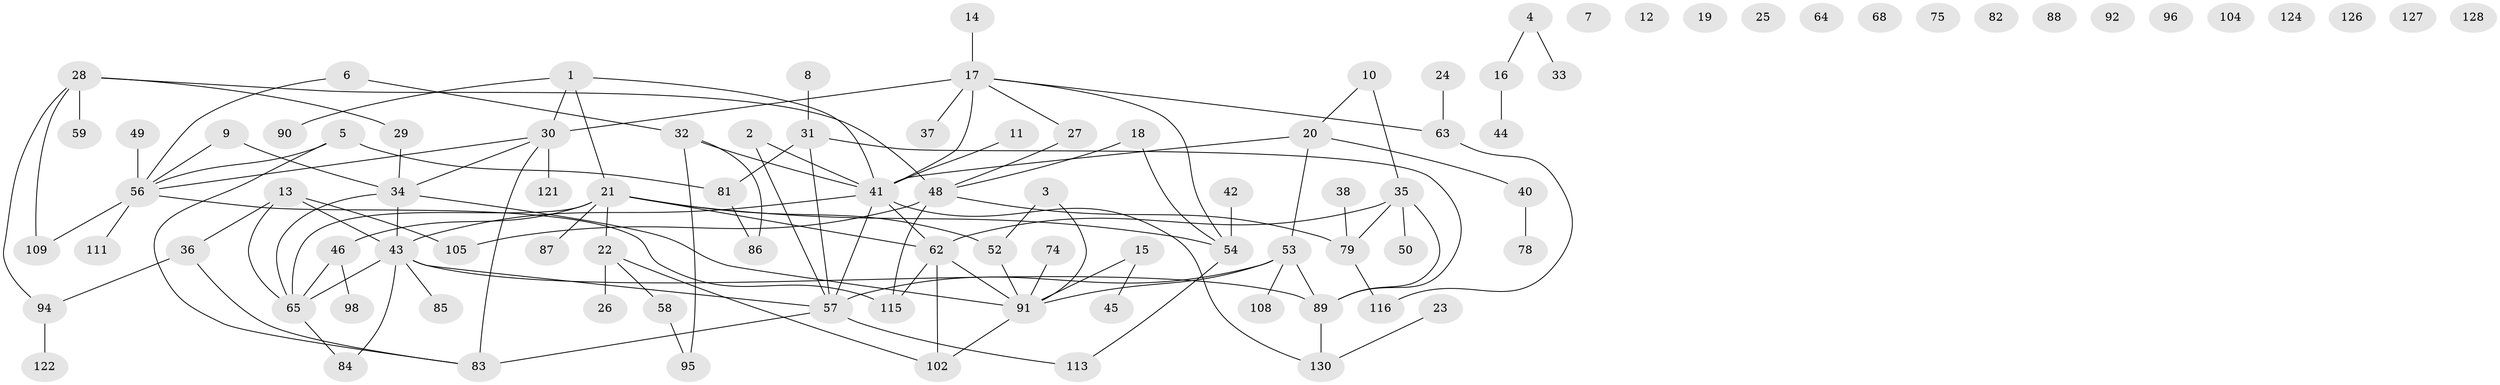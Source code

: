 // original degree distribution, {5: 0.08396946564885496, 2: 0.25190839694656486, 0: 0.11450381679389313, 1: 0.25190839694656486, 4: 0.09923664122137404, 8: 0.022900763358778626, 3: 0.1450381679389313, 6: 0.022900763358778626, 7: 0.007633587786259542}
// Generated by graph-tools (version 1.1) at 2025/41/03/06/25 10:41:24]
// undirected, 96 vertices, 119 edges
graph export_dot {
graph [start="1"]
  node [color=gray90,style=filled];
  1 [super="+70"];
  2;
  3;
  4;
  5 [super="+107"];
  6;
  7;
  8 [super="+55"];
  9;
  10 [super="+47"];
  11;
  12;
  13 [super="+114"];
  14;
  15;
  16 [super="+110"];
  17 [super="+99"];
  18;
  19;
  20 [super="+73"];
  21 [super="+72"];
  22 [super="+80"];
  23;
  24;
  25;
  26;
  27;
  28 [super="+39"];
  29;
  30 [super="+67"];
  31;
  32 [super="+117"];
  33;
  34 [super="+61"];
  35 [super="+123"];
  36;
  37 [super="+131"];
  38;
  40;
  41 [super="+101"];
  42;
  43 [super="+71"];
  44;
  45 [super="+97"];
  46 [super="+60"];
  48 [super="+119"];
  49 [super="+51"];
  50;
  52;
  53 [super="+77"];
  54 [super="+125"];
  56 [super="+112"];
  57 [super="+106"];
  58 [super="+103"];
  59;
  62 [super="+69"];
  63 [super="+76"];
  64;
  65 [super="+66"];
  68;
  74;
  75;
  78;
  79;
  81;
  82;
  83 [super="+100"];
  84;
  85;
  86;
  87;
  88 [super="+129"];
  89 [super="+120"];
  90;
  91 [super="+93"];
  92;
  94;
  95;
  96;
  98;
  102 [super="+118"];
  104;
  105;
  108;
  109;
  111;
  113;
  115;
  116;
  121;
  122;
  124;
  126;
  127;
  128;
  130;
  1 -- 41;
  1 -- 90;
  1 -- 21;
  1 -- 30;
  2 -- 57;
  2 -- 41;
  3 -- 52;
  3 -- 91;
  4 -- 33;
  4 -- 16;
  5 -- 81;
  5 -- 56;
  5 -- 83;
  6 -- 56;
  6 -- 32;
  8 -- 31;
  9 -- 34;
  9 -- 56;
  10 -- 35;
  10 -- 20;
  11 -- 41;
  13 -- 43;
  13 -- 65;
  13 -- 105;
  13 -- 36;
  14 -- 17;
  15 -- 91;
  15 -- 45;
  16 -- 44;
  17 -- 27;
  17 -- 30 [weight=2];
  17 -- 41;
  17 -- 54;
  17 -- 63;
  17 -- 37;
  18 -- 48;
  18 -- 54;
  20 -- 40;
  20 -- 41;
  20 -- 53;
  21 -- 54;
  21 -- 65;
  21 -- 62;
  21 -- 52;
  21 -- 22;
  21 -- 87;
  21 -- 46;
  22 -- 58;
  22 -- 26;
  22 -- 102;
  23 -- 130;
  24 -- 63;
  27 -- 48;
  28 -- 48;
  28 -- 59;
  28 -- 94;
  28 -- 109;
  28 -- 29;
  29 -- 34;
  30 -- 121;
  30 -- 34;
  30 -- 56;
  30 -- 83;
  31 -- 81;
  31 -- 89;
  31 -- 57;
  32 -- 86;
  32 -- 41;
  32 -- 95;
  34 -- 65;
  34 -- 91;
  34 -- 43;
  35 -- 50;
  35 -- 89;
  35 -- 62;
  35 -- 79;
  36 -- 83;
  36 -- 94;
  38 -- 79;
  40 -- 78;
  41 -- 43;
  41 -- 130;
  41 -- 62;
  41 -- 57;
  42 -- 54;
  43 -- 57;
  43 -- 65 [weight=2];
  43 -- 84;
  43 -- 89;
  43 -- 85;
  46 -- 98;
  46 -- 65;
  48 -- 105;
  48 -- 115;
  48 -- 79;
  49 -- 56;
  52 -- 91;
  53 -- 89;
  53 -- 57;
  53 -- 91;
  53 -- 108;
  54 -- 113;
  56 -- 109;
  56 -- 115;
  56 -- 111;
  57 -- 83;
  57 -- 113;
  58 -- 95;
  62 -- 115;
  62 -- 91;
  62 -- 102;
  63 -- 116;
  65 -- 84;
  74 -- 91;
  79 -- 116;
  81 -- 86;
  89 -- 130;
  91 -- 102;
  94 -- 122;
}
